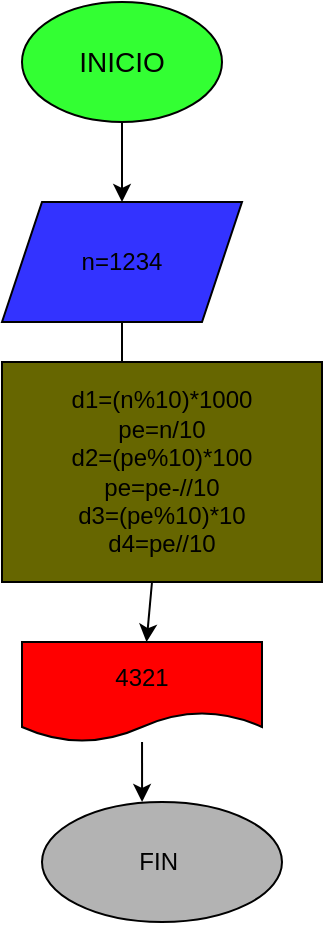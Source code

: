 <mxfile>
    <diagram id="uMpuu5yXUUaB_x6OjLXo" name="Página-1">
        <mxGraphModel dx="868" dy="411" grid="1" gridSize="10" guides="1" tooltips="1" connect="1" arrows="1" fold="1" page="1" pageScale="1" pageWidth="827" pageHeight="1169" math="0" shadow="0">
            <root>
                <mxCell id="0"/>
                <mxCell id="1" parent="0"/>
                <mxCell id="4" value="" style="edgeStyle=none;html=1;" parent="1" source="2" edge="1">
                    <mxGeometry relative="1" as="geometry">
                        <mxPoint x="310" y="140" as="targetPoint"/>
                    </mxGeometry>
                </mxCell>
                <mxCell id="6" value="" style="edgeStyle=none;html=1;" parent="1" source="3" edge="1">
                    <mxGeometry relative="1" as="geometry">
                        <mxPoint x="310" y="240" as="targetPoint"/>
                    </mxGeometry>
                </mxCell>
                <mxCell id="3" value="n=1234" style="shape=parallelogram;perimeter=parallelogramPerimeter;whiteSpace=wrap;html=1;fixedSize=1;fillColor=#3333FF;" parent="1" vertex="1">
                    <mxGeometry x="250" y="140" width="120" height="60" as="geometry"/>
                </mxCell>
                <mxCell id="11" value="" style="edgeStyle=none;html=1;" parent="1" source="5" target="10" edge="1">
                    <mxGeometry relative="1" as="geometry"/>
                </mxCell>
                <mxCell id="13" value="" style="edgeStyle=none;html=1;entryX=0.417;entryY=0;entryDx=0;entryDy=0;entryPerimeter=0;" parent="1" source="10" edge="1" target="12">
                    <mxGeometry relative="1" as="geometry">
                        <mxPoint x="310" y="430" as="targetPoint"/>
                    </mxGeometry>
                </mxCell>
                <mxCell id="10" value="4321" style="shape=document;whiteSpace=wrap;html=1;boundedLbl=1;fillColor=#FF0000;" parent="1" vertex="1">
                    <mxGeometry x="260" y="360" width="120" height="50" as="geometry"/>
                </mxCell>
                <mxCell id="12" value="FIN&amp;nbsp;" style="ellipse;whiteSpace=wrap;html=1;fillColor=#B3B3B3;" parent="1" vertex="1">
                    <mxGeometry x="270" y="440" width="120" height="60" as="geometry"/>
                </mxCell>
                <mxCell id="2" value="&lt;font style=&quot;font-size: 14px;&quot;&gt;INICIO&lt;/font&gt;" style="ellipse;whiteSpace=wrap;html=1;fillColor=#33FF33;" parent="1" vertex="1">
                    <mxGeometry x="260" y="40" width="100" height="60" as="geometry"/>
                </mxCell>
                <mxCell id="5" value="d1=(n%10)*1000&lt;br&gt;pe=n/10&lt;br&gt;d2=(pe%10)*100&lt;br&gt;pe=pe-//10&lt;br&gt;d3=(pe%10)*10&lt;br&gt;d4=pe//10&lt;br&gt;" style="whiteSpace=wrap;html=1;fillColor=#666600;" parent="1" vertex="1">
                    <mxGeometry x="250" y="220" width="160" height="110" as="geometry"/>
                </mxCell>
            </root>
        </mxGraphModel>
    </diagram>
</mxfile>